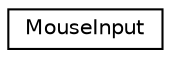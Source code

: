 digraph G
{
  edge [fontname="Helvetica",fontsize="10",labelfontname="Helvetica",labelfontsize="10"];
  node [fontname="Helvetica",fontsize="10",shape=record];
  rankdir=LR;
  Node1 [label="MouseInput",height=0.2,width=0.4,color="black", fillcolor="white", style="filled",URL="$dd/d4e/structMouseInput.html"];
}
